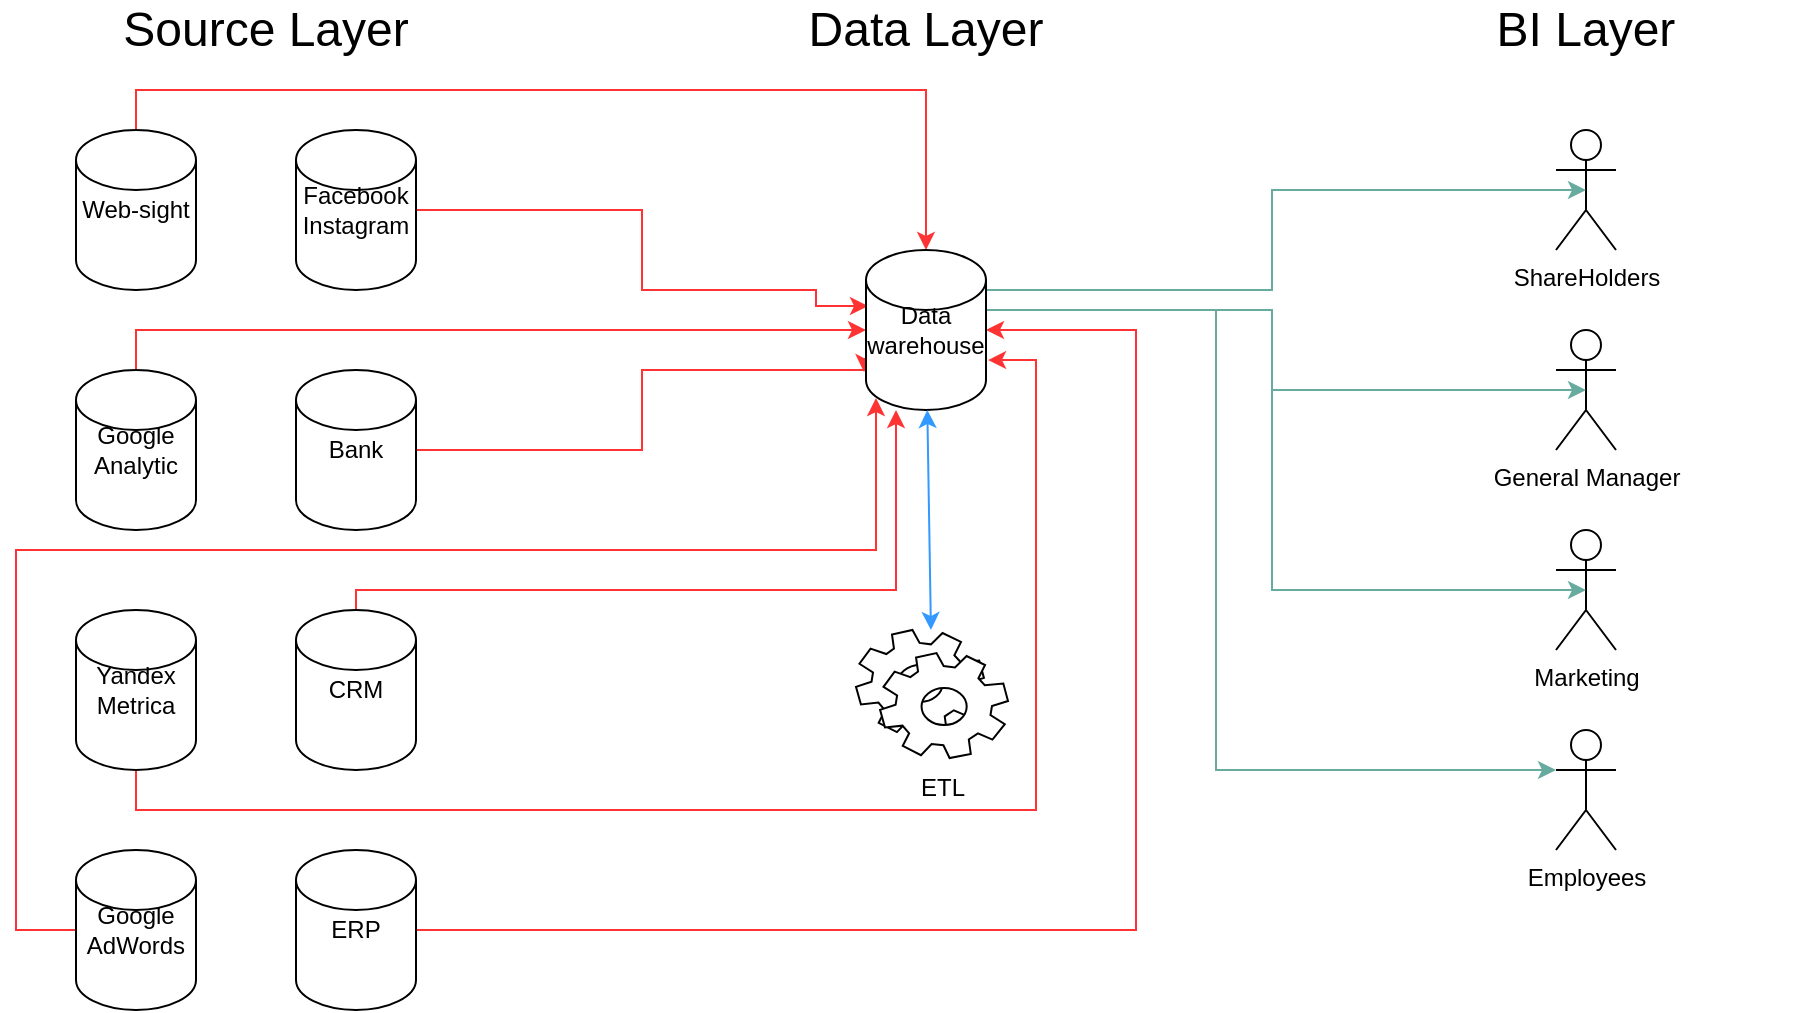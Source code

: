<mxfile version="13.6.2" type="device"><diagram id="eCHxP_v9Pb3J_TkkOZ6L" name="Page-1"><mxGraphModel dx="1172" dy="666" grid="1" gridSize="10" guides="1" tooltips="1" connect="1" arrows="1" fold="1" page="1" pageScale="1" pageWidth="1654" pageHeight="1169" math="0" shadow="0"><root><mxCell id="0"/><mxCell id="1" parent="0"/><mxCell id="3u-qL19m2cynHfUoFJsQ-25" style="edgeStyle=orthogonalEdgeStyle;rounded=0;orthogonalLoop=1;jettySize=auto;html=1;strokeColor=#FF3333;" edge="1" parent="1" source="3u-qL19m2cynHfUoFJsQ-1" target="3u-qL19m2cynHfUoFJsQ-18"><mxGeometry relative="1" as="geometry"><Array as="points"><mxPoint x="140" y="90"/><mxPoint x="535" y="90"/></Array></mxGeometry></mxCell><mxCell id="3u-qL19m2cynHfUoFJsQ-1" value="Web-sight" style="shape=cylinder2;whiteSpace=wrap;html=1;boundedLbl=1;backgroundOutline=1;size=15;" vertex="1" parent="1"><mxGeometry x="110" y="110" width="60" height="80" as="geometry"/></mxCell><mxCell id="3u-qL19m2cynHfUoFJsQ-3" value="&lt;div style=&quot;text-align: justify&quot;&gt;&lt;span style=&quot;font-size: 24px&quot;&gt;Source Layer&lt;/span&gt;&lt;/div&gt;" style="text;html=1;strokeColor=none;fillColor=none;align=center;verticalAlign=middle;whiteSpace=wrap;rounded=0;" vertex="1" parent="1"><mxGeometry x="100" y="50" width="210" height="20" as="geometry"/></mxCell><mxCell id="3u-qL19m2cynHfUoFJsQ-27" style="edgeStyle=orthogonalEdgeStyle;rounded=0;orthogonalLoop=1;jettySize=auto;html=1;strokeColor=#FF3333;" edge="1" parent="1" source="3u-qL19m2cynHfUoFJsQ-4" target="3u-qL19m2cynHfUoFJsQ-18"><mxGeometry relative="1" as="geometry"><mxPoint x="507" y="243" as="targetPoint"/><Array as="points"><mxPoint x="140" y="210"/></Array></mxGeometry></mxCell><mxCell id="3u-qL19m2cynHfUoFJsQ-4" value="Google Analytic" style="shape=cylinder2;whiteSpace=wrap;html=1;boundedLbl=1;backgroundOutline=1;size=15;" vertex="1" parent="1"><mxGeometry x="110" y="230" width="60" height="80" as="geometry"/></mxCell><mxCell id="3u-qL19m2cynHfUoFJsQ-28" style="edgeStyle=orthogonalEdgeStyle;rounded=0;orthogonalLoop=1;jettySize=auto;html=1;entryX=1.017;entryY=0.688;entryDx=0;entryDy=0;entryPerimeter=0;strokeColor=#FF3333;" edge="1" parent="1" source="3u-qL19m2cynHfUoFJsQ-5" target="3u-qL19m2cynHfUoFJsQ-18"><mxGeometry relative="1" as="geometry"><Array as="points"><mxPoint x="140" y="450"/><mxPoint x="590" y="450"/><mxPoint x="590" y="225"/></Array></mxGeometry></mxCell><mxCell id="3u-qL19m2cynHfUoFJsQ-5" value="Yandex Metrica" style="shape=cylinder2;whiteSpace=wrap;html=1;boundedLbl=1;backgroundOutline=1;size=15;" vertex="1" parent="1"><mxGeometry x="110" y="350" width="60" height="80" as="geometry"/></mxCell><mxCell id="3u-qL19m2cynHfUoFJsQ-31" style="edgeStyle=orthogonalEdgeStyle;rounded=0;orthogonalLoop=1;jettySize=auto;html=1;entryX=0.067;entryY=0.925;entryDx=0;entryDy=0;entryPerimeter=0;strokeColor=#FF3333;" edge="1" parent="1" source="3u-qL19m2cynHfUoFJsQ-6" target="3u-qL19m2cynHfUoFJsQ-18"><mxGeometry relative="1" as="geometry"><mxPoint x="480" y="310" as="targetPoint"/><Array as="points"><mxPoint x="80" y="510"/><mxPoint x="80" y="320"/><mxPoint x="510" y="320"/></Array></mxGeometry></mxCell><mxCell id="3u-qL19m2cynHfUoFJsQ-6" value="Google AdWords" style="shape=cylinder2;whiteSpace=wrap;html=1;boundedLbl=1;backgroundOutline=1;size=15;" vertex="1" parent="1"><mxGeometry x="110" y="470" width="60" height="80" as="geometry"/></mxCell><mxCell id="3u-qL19m2cynHfUoFJsQ-24" style="edgeStyle=orthogonalEdgeStyle;rounded=0;orthogonalLoop=1;jettySize=auto;html=1;entryX=0.017;entryY=0.35;entryDx=0;entryDy=0;entryPerimeter=0;strokeColor=#FF3333;" edge="1" parent="1" source="3u-qL19m2cynHfUoFJsQ-7" target="3u-qL19m2cynHfUoFJsQ-18"><mxGeometry relative="1" as="geometry"><Array as="points"><mxPoint x="393" y="150"/><mxPoint x="393" y="190"/><mxPoint x="480" y="190"/><mxPoint x="480" y="198"/></Array></mxGeometry></mxCell><mxCell id="3u-qL19m2cynHfUoFJsQ-7" value="Facebook Instagram" style="shape=cylinder2;whiteSpace=wrap;html=1;boundedLbl=1;backgroundOutline=1;size=15;" vertex="1" parent="1"><mxGeometry x="220" y="110" width="60" height="80" as="geometry"/></mxCell><mxCell id="3u-qL19m2cynHfUoFJsQ-26" style="edgeStyle=orthogonalEdgeStyle;rounded=0;orthogonalLoop=1;jettySize=auto;html=1;entryX=-0.017;entryY=0.763;entryDx=0;entryDy=0;entryPerimeter=0;strokeColor=#FF3333;" edge="1" parent="1" source="3u-qL19m2cynHfUoFJsQ-8" target="3u-qL19m2cynHfUoFJsQ-18"><mxGeometry relative="1" as="geometry"><Array as="points"><mxPoint x="393" y="270"/><mxPoint x="393" y="230"/></Array></mxGeometry></mxCell><mxCell id="3u-qL19m2cynHfUoFJsQ-8" value="Bank&lt;span style=&quot;color: rgba(0 , 0 , 0 , 0) ; font-family: monospace ; font-size: 0px&quot;&gt;%3CmxGraphModel%3E%3Croot%3E%3CmxCell%20id%3D%220%22%2F%3E%3CmxCell%20id%3D%221%22%20parent%3D%220%22%2F%3E%3CmxCell%20id%3D%222%22%20value%3D%22Yandex%20Metrica%22%20style%3D%22shape%3Dcylinder2%3BwhiteSpace%3Dwrap%3Bhtml%3D1%3BboundedLbl%3D1%3BbackgroundOutline%3D1%3Bsize%3D15%3B%22%20vertex%3D%221%22%20parent%3D%221%22%3E%3CmxGeometry%20x%3D%22110%22%20y%3D%22350%22%20width%3D%2260%22%20height%3D%2280%22%20as%3D%22geometry%22%2F%3E%3C%2FmxCell%3E%3C%2Froot%3E%3C%2FmxGraphModel%3E&lt;/span&gt;" style="shape=cylinder2;whiteSpace=wrap;html=1;boundedLbl=1;backgroundOutline=1;size=15;" vertex="1" parent="1"><mxGeometry x="220" y="230" width="60" height="80" as="geometry"/></mxCell><mxCell id="3u-qL19m2cynHfUoFJsQ-29" style="edgeStyle=orthogonalEdgeStyle;rounded=0;orthogonalLoop=1;jettySize=auto;html=1;strokeColor=#FF3333;" edge="1" parent="1" source="3u-qL19m2cynHfUoFJsQ-9" target="3u-qL19m2cynHfUoFJsQ-18"><mxGeometry relative="1" as="geometry"><Array as="points"><mxPoint x="250" y="340"/><mxPoint x="520" y="340"/></Array></mxGeometry></mxCell><mxCell id="3u-qL19m2cynHfUoFJsQ-9" value="CRM" style="shape=cylinder2;whiteSpace=wrap;html=1;boundedLbl=1;backgroundOutline=1;size=15;" vertex="1" parent="1"><mxGeometry x="220" y="350" width="60" height="80" as="geometry"/></mxCell><mxCell id="3u-qL19m2cynHfUoFJsQ-30" style="edgeStyle=orthogonalEdgeStyle;rounded=0;orthogonalLoop=1;jettySize=auto;html=1;strokeColor=#FF3333;" edge="1" parent="1" source="3u-qL19m2cynHfUoFJsQ-10" target="3u-qL19m2cynHfUoFJsQ-18"><mxGeometry relative="1" as="geometry"><Array as="points"><mxPoint x="640" y="510"/><mxPoint x="640" y="210"/></Array></mxGeometry></mxCell><mxCell id="3u-qL19m2cynHfUoFJsQ-10" value="ERP" style="shape=cylinder2;whiteSpace=wrap;html=1;boundedLbl=1;backgroundOutline=1;size=15;" vertex="1" parent="1"><mxGeometry x="220" y="470" width="60" height="80" as="geometry"/></mxCell><mxCell id="3u-qL19m2cynHfUoFJsQ-11" value="&lt;div style=&quot;text-align: justify&quot;&gt;&lt;span style=&quot;font-size: 24px&quot;&gt;Data Layer&lt;/span&gt;&lt;/div&gt;" style="text;html=1;strokeColor=none;fillColor=none;align=center;verticalAlign=middle;whiteSpace=wrap;rounded=0;" vertex="1" parent="1"><mxGeometry x="430" y="50" width="210" height="20" as="geometry"/></mxCell><mxCell id="3u-qL19m2cynHfUoFJsQ-12" value="&lt;div style=&quot;text-align: justify&quot;&gt;&lt;span style=&quot;font-size: 24px&quot;&gt;BI Layer&lt;/span&gt;&lt;/div&gt;" style="text;html=1;strokeColor=none;fillColor=none;align=center;verticalAlign=middle;whiteSpace=wrap;rounded=0;" vertex="1" parent="1"><mxGeometry x="760" y="50" width="210" height="20" as="geometry"/></mxCell><mxCell id="3u-qL19m2cynHfUoFJsQ-13" value="ShareHolders" style="shape=umlActor;verticalLabelPosition=bottom;verticalAlign=top;html=1;outlineConnect=0;" vertex="1" parent="1"><mxGeometry x="850" y="110" width="30" height="60" as="geometry"/></mxCell><mxCell id="3u-qL19m2cynHfUoFJsQ-15" value="General Manager" style="shape=umlActor;verticalLabelPosition=bottom;verticalAlign=top;html=1;outlineConnect=0;" vertex="1" parent="1"><mxGeometry x="850" y="210" width="30" height="60" as="geometry"/></mxCell><mxCell id="3u-qL19m2cynHfUoFJsQ-16" value="Marketing" style="shape=umlActor;verticalLabelPosition=bottom;verticalAlign=top;html=1;outlineConnect=0;" vertex="1" parent="1"><mxGeometry x="850" y="310" width="30" height="60" as="geometry"/></mxCell><mxCell id="3u-qL19m2cynHfUoFJsQ-17" value="Employees" style="shape=umlActor;verticalLabelPosition=bottom;verticalAlign=top;html=1;outlineConnect=0;" vertex="1" parent="1"><mxGeometry x="850" y="410" width="30" height="60" as="geometry"/></mxCell><mxCell id="3u-qL19m2cynHfUoFJsQ-34" style="edgeStyle=orthogonalEdgeStyle;rounded=0;orthogonalLoop=1;jettySize=auto;html=1;entryX=0.5;entryY=0.5;entryDx=0;entryDy=0;entryPerimeter=0;fillColor=#67AB9F;strokeColor=#67AB9F;" edge="1" parent="1" source="3u-qL19m2cynHfUoFJsQ-18" target="3u-qL19m2cynHfUoFJsQ-13"><mxGeometry relative="1" as="geometry"><Array as="points"><mxPoint x="708" y="190"/><mxPoint x="708" y="140"/></Array></mxGeometry></mxCell><mxCell id="3u-qL19m2cynHfUoFJsQ-35" style="edgeStyle=orthogonalEdgeStyle;rounded=0;orthogonalLoop=1;jettySize=auto;html=1;entryX=0.5;entryY=0.5;entryDx=0;entryDy=0;entryPerimeter=0;fillColor=#67AB9F;strokeColor=#67AB9F;" edge="1" parent="1" source="3u-qL19m2cynHfUoFJsQ-18" target="3u-qL19m2cynHfUoFJsQ-15"><mxGeometry relative="1" as="geometry"><Array as="points"><mxPoint x="708" y="200"/><mxPoint x="708" y="240"/></Array></mxGeometry></mxCell><mxCell id="3u-qL19m2cynHfUoFJsQ-36" style="edgeStyle=orthogonalEdgeStyle;rounded=0;orthogonalLoop=1;jettySize=auto;html=1;entryX=0.5;entryY=0.5;entryDx=0;entryDy=0;entryPerimeter=0;fillColor=#67AB9F;strokeColor=#67AB9F;" edge="1" parent="1" source="3u-qL19m2cynHfUoFJsQ-18" target="3u-qL19m2cynHfUoFJsQ-16"><mxGeometry relative="1" as="geometry"><Array as="points"><mxPoint x="708" y="200"/><mxPoint x="708" y="340"/></Array></mxGeometry></mxCell><mxCell id="3u-qL19m2cynHfUoFJsQ-37" style="edgeStyle=orthogonalEdgeStyle;rounded=0;orthogonalLoop=1;jettySize=auto;html=1;fillColor=#67AB9F;strokeColor=#67AB9F;" edge="1" parent="1" source="3u-qL19m2cynHfUoFJsQ-18" target="3u-qL19m2cynHfUoFJsQ-17"><mxGeometry relative="1" as="geometry"><Array as="points"><mxPoint x="680" y="200"/><mxPoint x="680" y="430"/></Array></mxGeometry></mxCell><mxCell id="3u-qL19m2cynHfUoFJsQ-18" value="Data warehouse" style="shape=cylinder2;whiteSpace=wrap;html=1;boundedLbl=1;backgroundOutline=1;size=15;" vertex="1" parent="1"><mxGeometry x="505" y="170" width="60" height="80" as="geometry"/></mxCell><mxCell id="3u-qL19m2cynHfUoFJsQ-22" value="" style="group" vertex="1" connectable="0" parent="1"><mxGeometry x="500" y="360" width="76" height="89" as="geometry"/></mxCell><mxCell id="3u-qL19m2cynHfUoFJsQ-20" value="" style="shape=mxgraph.bpmn.service_task;html=1;outlineConnect=0;" vertex="1" parent="3u-qL19m2cynHfUoFJsQ-22"><mxGeometry width="76" height="64" as="geometry"/></mxCell><mxCell id="3u-qL19m2cynHfUoFJsQ-21" value="ETL" style="text;html=1;strokeColor=none;fillColor=none;align=center;verticalAlign=middle;whiteSpace=wrap;rounded=0;" vertex="1" parent="3u-qL19m2cynHfUoFJsQ-22"><mxGeometry x="25.024" y="69" width="37.073" height="20" as="geometry"/></mxCell><mxCell id="3u-qL19m2cynHfUoFJsQ-32" value="" style="endArrow=classic;startArrow=classic;html=1;strokeColor=#3399FF;" edge="1" parent="1" source="3u-qL19m2cynHfUoFJsQ-20" target="3u-qL19m2cynHfUoFJsQ-18"><mxGeometry width="50" height="50" relative="1" as="geometry"><mxPoint x="580" y="260" as="sourcePoint"/><mxPoint x="630" y="210" as="targetPoint"/></mxGeometry></mxCell></root></mxGraphModel></diagram></mxfile>